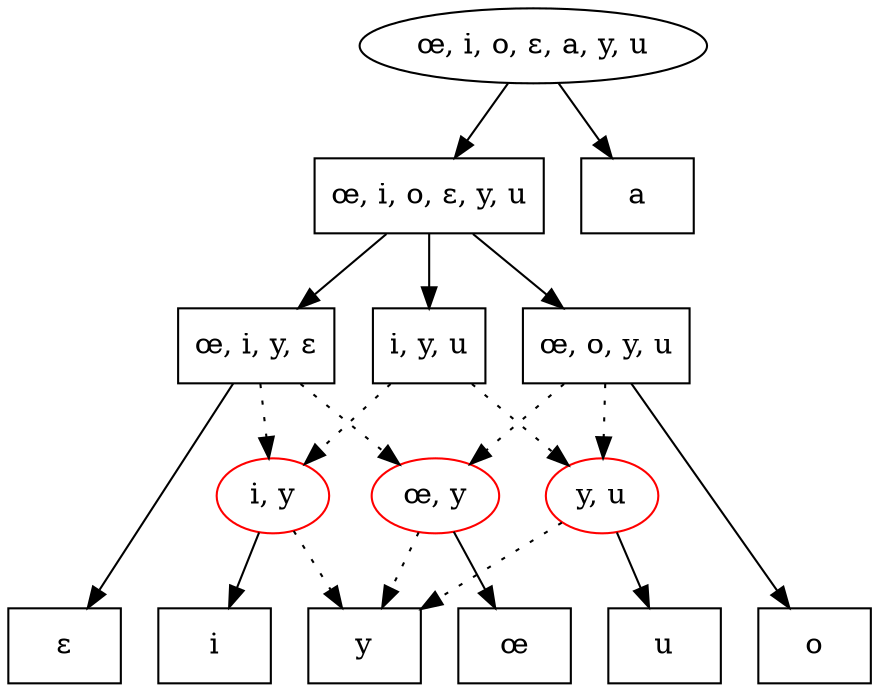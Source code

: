 // None
digraph {
	graph [ dpi = 300 ];
	0 [label="œ, i, o, ɛ, a, y, u"]
	1 [label="œ, i, o, ɛ, y, u",shape=box]
	2 [label="œ, i, y, ɛ",shape=box]
	3 [label="œ, o, y, u",shape=box]
	4 [label="i, y, u",shape=box]
	5 [label="i",shape=box]
	6 [label="y",shape=box]
	7 [label="u",shape=box]
	8 [label="ɛ",shape=box,level=0]
	9 [label="œ",shape=box]
	10 [label="o",shape=box,level=0]
	11 [label="a",shape=box]
	12 [label="œ, y",color=red]
	13 [label="i, y",color=red]
	14 [label="y, u",color=red]
	0 -> 1 []
	0 -> 11 []
	1 -> 2 []
	1 -> 3 []
	1 -> 4 []
	2 -> 8 []
	2 -> 12 [style=dotted]
	2 -> 13 [style=dotted]
	3 -> 10 []
	3 -> 12 [style=dotted]
	3 -> 14 [style=dotted]
	4 -> 13 [style=dotted]
	4 -> 14 [style=dotted]
	12 -> 6 [style=dotted]
	12 -> 9 []
	13 -> 5 []
	13 -> 6 [style=dotted]
	14 -> 6 [style=dotted]
	14 -> 7 []
	rank=same{5,6,7,8,9,10}
}
